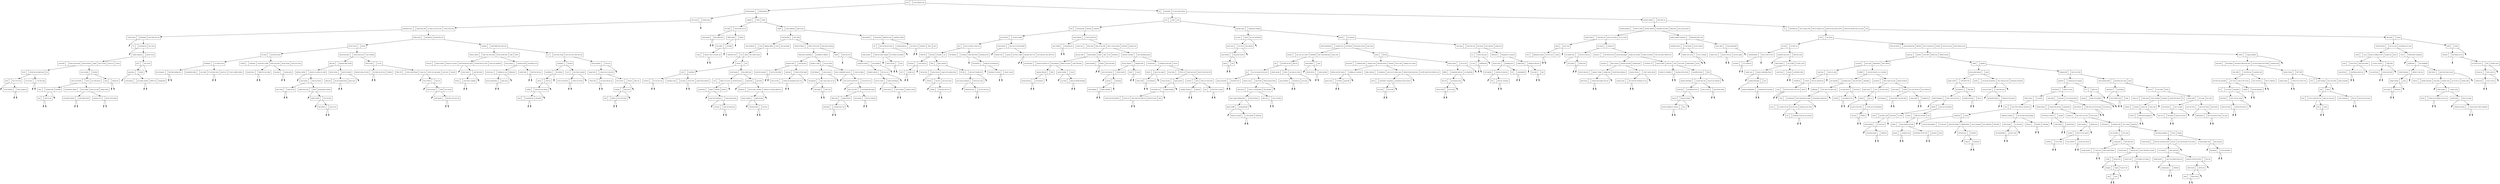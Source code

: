digraph{
graph [ordering="out"];
node [fontsize = "10"shape = "record"];
"enya" [label ="enya | | a day without rain"];
"chumbawumba" [label ="chumbawumba | |  tubthumping"];
"chris isaak" [label ="chris isaak | |  wicked game"];
"backstreet boys" [label ="backstreet boys | |  larger than life |  as long as you love me |  I want it that way"];
"3 doors down" [label ="3 doors down | |  kryptonite |  away from the sun"];
"311" [label ="311 | |  all mixed up |  love song"];
"ashlee simpson" [label ="ashlee simpson | |  pieces of me"];
"aerosmith" [label ="aerosmith | |  living on the edge |  sweet emotion |  angel |  what it takes |  dream on  |  crying"];
"ac/dc" [label ="ac/dc | |  shook me all night long |  tnt"];
"3oh3" [label ="3oh3 | |  don't trust me"];
"4 non blondes" [label ="4 non blondes | |  what's going on"];
"ace of base" [label ="ace of base | |  i saw the sign"];
"anna malick" [label ="anna malick | |  breathe"];
"alanis morrisette" [label ="alanis morrisette | |  ironic |  you outta know"];
"akon" [label ="akon | |  sweetest girl |  beautiful"];
"aha" [label ="aha | |  take on me"];
"all american rejects" [label ="all american rejects | |  move along |  gives you hell |  swing swing"];
"all ameican rejects" [label ="all ameican rejects | |  dirty little secret"];
"american hi fi" [label ="american hi fi | |  flavor of the week"];
"aqua" [label ="aqua | |  barbie girl"];
"b52's" [label ="b52's | |  love shack"];
"augustana" [label ="augustana | |  boston"];
"avril lavigne" [label ="avril lavigne | |  my happy ending |  sk8ter boi |  complicated"];
"bobby darin" [label ="bobby darin | |  dreamlover |  beyond the sea"];
"bel biv devoe" [label ="bel biv devoe | |  poison"];
"bb mack" [label ="bb mack | |  back here baby"];
"badfinger" [label ="badfinger | |  no matter what"];
"bad company" [label ="bad company | |  feel like making love"];
"barenaked ladies" [label ="barenaked ladies | |  one week |  it's all been done |  pinch me |  if i had a million dollars"];
"beatles" [label ="beatles | |  yesterday |  a hard day's night |  hold your hand |  all my loving |  twist and shout"];
"beastie boys" [label ="beastie boys | |  fight for your right"];
"bee gees" [label ="bee gees | |  staying alive"];
"black eyed peas" [label ="black eyed peas | |  boom boom pow |  i got a feeling"];
"billy idol" [label ="billy idol | |  dancing with myself"];
"belinda carlisle" [label ="belinda carlisle | |  heaven is a place on earth"];
"ben harper" [label ="ben harper | |  steal my kisses"];
"ben e king" [label ="ben e king | |  stand by me"];
"better than ezra" [label ="better than ezra | |  good |  desperately wanting"];
"betty everett" [label ="betty everett | |  its in his kiss"];
"bill winters" [label ="bill winters | |  lean on me"];
"black crowes" [label ="black crowes | |  hard to handle"];
"billy joel" [label ="billy joel | |  for the longest time |  piano man"];
"blind melon" [label ="blind melon | |  no rain"];
"blessed union of souls" [label ="blessed union of souls | |  she likes me for me |  i believe"];
"blink 182" [label ="blink 182 | |  all the small things |  i miss you |  what's my age again |  rock show |  dammit"];
"blue october" [label ="blue october | |  hate me"];
"blues traveler" [label ="blues traveler | |  hook |  run around"];
"bob seager" [label ="bob seager | |  old time rock and roll"];
"buggles" [label ="buggles | |  video killed the radio star"];
"britney spears" [label ="britney spears | |  baby one more time |  til the world ends |  lucky |  circus"];
"bon jovi" [label ="bon jovi | |  blaze of glory |  living on a prayer |  shot through the heart |  wanted dead or alive |  never say goodbye"];
"brian setzer" [label ="brian setzer | |  rock this town"];
"boston" [label ="boston | |  more than a feeling"];
"bryan adams" [label ="bryan adams | |  summer of 69 |  everything i do"];
"bruno mars" [label ="bruno mars | |  nothing on you |  billionaire"];
"bruce springsteen" [label ="bruce springsteen | |  glory days"];
"buddy holly" [label ="buddy holly | |  that'll be the day"];
"ccr" [label ="ccr | |  bad moon rising |  have you ever seen the rain"];
"cardigans" [label ="cardigans | |  lovefool"];
"candlebox" [label ="candlebox | |  far behind"];
"cameo" [label ="cameo | |  word up"];
"calling" [label ="calling | |  wherever you will go"];
"bush" [label ="bush | |  machinehead |  glycerine"];
"cars" [label ="cars | |  just what i needed"];
"carrie underwood" [label ="carrie underwood | |  before he cheats"];
"chris daughtry" [label ="chris daughtry | |  over you"];
"cheap trick" [label ="cheap trick | |  i want you to want me"];
"celine dion" [label ="celine dion | |  my heart will go on"];
"chris brown" [label ="chris brown | |  forever |  with you"];
"chicago" [label ="chicago | |  look away"];
"cher" [label ="cher | |  believe |  turn back time"];
"coldplay" [label ="coldplay | |  clocks |  yellow"];
"city high" [label ="city high | |  what would you do"];
"cindy lauper" [label ="cindy lauper | |  time after time"];
"colbie caillat" [label ="colbie caillat | |  bubbly"];
"clay aiken" [label ="clay aiken | |  invisible"];
"clash" [label ="clash | |  should i stay or should i go"];
"eagles" [label ="eagles | |  hotel california |  take it easy"];
"david guetta" [label ="david guetta | |  sexy chick"];
"dave matthews" [label ="dave matthews | |  crash |  tripping billies |  crush |  ants marching"];
"collective soul" [label ="collective soul | |  run |  shine |  the world i know"];
"cracker" [label ="cracker | |  low"];
"corrs" [label ="corrs | |  breathless"];
"contours" [label ="contours | |  do you love me"];
"counting crows" [label ="counting crows | |  mr jones |  round here |  angel of the silences"];
"cyndi lauper" [label ="cyndi lauper | |  time after time"];
"cure" [label ="cure | |  friday i'm in love |  just like heaven"];
"cranberries" [label ="cranberries | |  linger |  zombie |  dreams"];
"crash test dummies" [label ="crash test dummies | |  mmm mmm mmm"];
"crystals" [label ="crystals | |  then he kissed me"];
"daft punk" [label ="daft punk | |  get lucky"];
"darkness" [label ="darkness | |  love is only a feeling |  i believe in a thing called love"];
"damn yankees" [label ="damn yankees | |  high enough"];
"daniel powter" [label ="daniel powter | |  bad day"];
"doobie brothers" [label ="doobie brothers | |  listen to the music |  long train running"];
"deep blue something" [label ="deep blue something | |  breakfast at tiffany's"];
"deadeye dick" [label ="deadeye dick | |  new age girl"];
"david lee murphy" [label ="david lee murphy | |  dust on the bottle"];
"debarge" [label ="debarge | |  rythym of the night"];
"dean martin" [label ="dean martin | |  nobody til somebody loves you"];
"destiny's child" [label ="destiny's child | |  say my name"];
"dell vikings" [label ="dell vikings | |  come and go"];
"def leppard" [label ="def leppard | |  pour some sugar on me"];
"del amitri" [label ="del amitri | |  roll to me"];
"dexy's midnight runners" [label ="dexy's midnight runners | |  come on eileen"];
"dion and the belmonts" [label ="dion and the belmonts | |  runaround sue"];
"dog's eye view" [label ="dog's eye view | |  everything falls apart"];
"dixie cups" [label ="dixie cups | |  chapel of love"];
"dishwalla" [label ="dishwalla | |  counting blue cars"];
"don henley" [label ="don henley | |  boys of summer"];
"drake" [label ="drake | |  find your love"];
"eagle eye cherry" [label ="eagle eye cherry | |  save tonight"];
"dwight yoakum" [label ="dwight yoakum | |  fast as you"];
"duncan sheik" [label ="duncan sheik | |  barely breathing"];
"duran duran" [label ="duran duran | |  come undone |  ordinary world"];
"elvis presley" [label ="elvis presley | |  hound dog |  jailhouse rock |  suspicious minds"];
"elo" [label ="elo | |  don't bring me down"];
"eddie money" [label ="eddie money | |  take me home tonight |  two tickets to paradise"];
"edwin mccain" [label ="edwin mccain | |  i'll be"];
"enrique iglesias" [label ="enrique iglesias | |  be with you |  bailamos |  i like it |  hero"];
"lit" [label ="lit | |  miserable |  my own worst enemy"];
"iyaz" [label ="iyaz | |  reply |  solo"];
"fuel" [label ="fuel | |  hemorrhage |  innocent |  shimmer"];
"four seasons" [label ="four seasons | |  oh what a night"];
"flys" [label ="flys | |  got you where i want you"];
"faith hill" [label ="faith hill | |  this kiss |  breathe |  cry"];
"everclear" [label ="everclear | |  santa monica"];
"eve 6" [label ="eve 6 | |  inside out"];
"filter" [label ="filter | |  take a picture"];
"fall out boy" [label ="fall out boy | |  dance dance |  sugar we're going down"];
"fastball" [label ="fastball | |  the way |  out of my head"];
"fergie" [label ="fergie | |  big girls don't cry"];
"flo rida" [label ="flo rida | |  club can't handle me"];
"fine young cannibals" [label ="fine young cannibals | |  drives me crazy"];
"fleetwood mac" [label ="fleetwood mac | |  go your own way"];
"foo fighters" [label ="foo fighters | |  everlong |  times like these |  learning to fly"];
"foundations" [label ="foundations | |  build me up buttercup"];
"fountains of wayne" [label ="fountains of wayne | |  stacey's mom"];
"frank sinatra" [label ="frank sinatra | |  the way you look tonight"];
"frankie valli" [label ="frankie valli | |  grease  |  oh what a night |  big girls don't cry |  can't take my eyes off of you"];
"gavin degraw" [label ="gavin degraw | |  i don't wanna be"];
"gary wright" [label ="gary wright | |  dreamweaver"];
"green day" [label ="green day | |  brain stew |  time of your life |  when I come around |  longview |  basket case"];
"goo goo dolls" [label ="goo goo dolls | |  black balloon |  name |  slide |  iris |  broadway"];
"gin blossoms" [label ="gin blossoms | |  found out about you |  hey jealousy |  follow you down |  until i fall away"];
"george michael" [label ="george michael | |  faith"];
"george benson" [label ="george benson | |  on broadway"];
"gnarls barkley" [label ="gnarls barkley | |  crazy"];
"go west" [label ="go west | |  king of wishful thinking"];
"good charlotte" [label ="good charlotte | |  anthem |  boys and girls"];
"herman's hermits" [label ="herman's hermits | |  into something good"];
"harvey danger" [label ="harvey danger | |  flagpole sitta"];
"gym class heroes" [label ="gym class heroes | |  stereo hearts"];
"hanson" [label ="hanson | |  mmmbop"];
"hank williams" [label ="hank williams | |  family tradition"];
"heart" [label ="heart | |  alone"];
"hoobastank" [label ="hoobastank | |  crawling in the dark |  reason"];
"hinder" [label ="hinder | |  lips of an angel"];
"hilary duff" [label ="hilary duff | |  so yesterday"];
"huey lewis" [label ="huey lewis | |  if this is it |  heart and soul |  heart of rock and roll"];
"house of pain" [label ="house of pain | |  jump around"];
"hot chelle rae" [label ="hot chelle rae | |  tonight tonight"];
"hootie and the blowfish" [label ="hootie and the blowfish | |  let her cry |  only wanna be with you |  hold my hand |  time"];
"incubus" [label ="incubus | |  drive |  wish you were here"];
"imagine dragons" [label ="imagine dragons | |  demons"];
"inxs" [label ="inxs | |  never tear us apart"];
"jennifer lopez" [label ="jennifer lopez | |  waiting for tonight"];
"jay sean" [label ="jay sean | |  down |  do you remember"];
"jason mraz" [label ="jason mraz | |  I'm yours |  the remedy"];
"jason aldean" [label ="jason aldean | |  big green tractor"];
"james" [label ="james | |  laid"];
"knack" [label ="knack | |  my sharona"];
"justin timberlake" [label ="justin timberlake | |  summer love |  lovestoned |  what goes around |  sexy back"];
"journey" [label ="journey | |  any way you want it |  faithfully |  don't stop believing |  open arms"];
"jojo" [label ="jojo | |  too little too late |  get out"];
"jet" [label ="jet | |  are you gonna be my girl"];
"jesse mccartney" [label ="jesse mccartney | |  beautiful soul"];
"johnny cash" [label ="johnny cash | |  ring of fire |  folsom prison blues"];
"john mayer" [label ="john mayer | |  body is a wonderland |  why georgia"];
"john cougar mellencamp" [label ="john cougar mellencamp | |  jack and diane"];
"jimmy buffet" [label ="jimmy buffet | |  margaritaville"];
"jimmy eat world" [label ="jimmy eat world | |  in the middle |  sweetness"];
"john parr" [label ="john parr | |  man in motion"];
"jordin sparks" [label ="jordin sparks | |  tattoo |  one step at a time"];
"jonas brothers" [label ="jonas brothers | |  burning up |  love bug"];
"justin bieber" [label ="justin bieber | |  baby"];
"justin biever" [label ="justin biever | |  eenie meenie"];
"kesha" [label ="kesha | |  tik tok"];
"katy perry" [label ="katy perry | |  california girls |  i kissed a girl |  teenage dream |  firework |  hot n cold |  waking up in vegas"];
"katrina and the waves" [label ="katrina and the waves | |  walking on sunshine"];
"kanye west" [label ="kanye west | |  heartless |  good life"];
"kelly clarkson" [label ="kelly clarkson | |  breakaway |  since you've been gone |  behind these hazel eyes |  my life would suck without you"];
"keane" [label ="keane | |  everybody's changing |  somewhere only we know"];
"kc & jojo" [label ="kc & jojo | |  all my life"];
"kings of leon" [label ="kings of leon | |  sex on fire"];
"killers" [label ="killers | |  somebody told me  |  mr brightside"];
"kid rock" [label ="kid rock | |  all summer long"];
"kevin rudolf" [label ="kevin rudolf | |  let it rock"];
"lady gaga" [label ="lady gaga | |  born this way |  just dance |  bad romance |  poker face"];
"la's" [label ="la's | |  there she goes"];
"la roux" [label ="la roux | |  bulletproof"];
"lifehouse" [label ="lifehouse | |  hanging by a moment"];
"leonna lewis" [label ="leonna lewis | |  bleeding love"];
"led zepelin" [label ="led zepelin | |  stairway to heaven"];
"len" [label ="len | |  steal my sunshine"];
"lfo" [label ="lfo | |  summergirls"];
"linkin park" [label ="linkin park | |  shadow of the day"];
"lisa loeb" [label ="lisa loeb | |  stay"];
"modern english" [label ="modern english | |  melt with you"];
"michael jackson" [label ="michael jackson | |  black or white |  smooth criminal |  remember the time |  billie jean |  man in the mirror"];
"lonely island" [label ="lonely island | |  i just had sex |  jizz in my pants |  i'm on a boat"];
"lmfao" [label ="lmfao | |  party rock"];
"live" [label ="live | |  lightning crashes |  all over you |  i alone"];
"lou bega" [label ="lou bega | |  mambo #5"];
"los lonely boys" [label ="los lonely boys | |  how far is heaven"];
"lost trailers" [label ="lost trailers | |  holler back"];
"maroon 5" [label ="maroon 5 | |  she will be loved |  moves like jagger |  makes me wonder |  harder to breathe |  won't go home without you"];
"madonna" [label ="madonna | |  like a prayer |  express yourself |  material girl"];
"lynyrd skynyrd" [label ="lynyrd skynyrd | |  gimme 3 steps |  simple man |  sweet home alabama"];
"luke bryan" [label ="luke bryan | |  country girl shake it for me"];
"marion winans" [label ="marion winans | |  I don't wanna know"];
"mariah carey" [label ="mariah carey | |  all i want for christmas is you"];
"matchbox 20" [label ="matchbox 20 | |  back to good |  long day |  3am |  real world |  bright lights |  push"];
"martha & vandellas" [label ="martha & vandellas | |  dancing in the street"];
"meredith brooks" [label ="meredith brooks | |  bitch"];
"melissa etheridge" [label ="melissa etheridge | |  i'm the only one |  come to my window"];
"meat loaf" [label ="meat loaf | |  anything for love"];
"mccoys" [label ="mccoys | |  hang on sloopy"];
"maurice williams & zodiacs" [label ="maurice williams & zodiacs | |  stay "];
"men at work" [label ="men at work | |  land down under"];
"mighty mighty bosstones" [label ="mighty mighty bosstones | |  impression that i get"];
"michelle branch" [label ="michelle branch | |  everywhere |  all you wanted"];
"mickey and sylvia" [label ="mickey and sylvia | |  love is strange"];
"missy elliot" [label ="missy elliot | |  lady marmalade"];
"miley cyrus" [label ="miley cyrus | |  party in the usa |  see you again"];
"u2" [label ="u2 | |  beautiful day |  who's gonna ride  |  with or without you |  pride (in the name of love) |  where the streets have no name |  one"];
"next" [label ="next | |  too closes"];
"mr big" [label ="mr big | |  be with you"];
"montell jordan" [label ="montell jordan | |  this is how we do it"];
"monkees" [label ="monkees | |  I'm a believer"];
"mumford and sons" [label ="mumford and sons | |  little lion man"];
"nelly furtado" [label ="nelly furtado | |  say it right |  I'm like a bird"];
"naked eyes" [label ="naked eyes | |  always something there"];
"natalie imbruglia" [label ="natalie imbruglia | |  torn"];
"natasha bedingfield" [label ="natasha bedingfield | |  pocket full of sunshine"];
"neon trees" [label ="neon trees | |  animal |  everybody talks"];
"third eye blind" [label ="third eye blind | |  semi charmed life |  blinded |  how's it gonna be |  jumper |  never let you go |  deep inside of you"];
"pearl jam" [label ="pearl jam | |  jeremy |  even flow |  better man |  elderly woman "];
"no doubt" [label ="no doubt | |  just a girl |  spiderwebs |  don't speak"];
"nine days" [label ="nine days | |  story of a girl"];
"nickelback" [label ="nickelback | |  rockstar |  how you remind me"];
"neyo" [label ="neyo | |  hate how much i love you |  closer"];
"outfield" [label ="outfield | |  your love (josie's on a vacation)"];
"one republic" [label ="one republic | |  counting stars |  stop and stare |  apologize"];
"offspring" [label ="offspring | |  why don't you get a job"];
"oasis" [label ="oasis | |  wonderwall |  don't look back in anger |  champagne supernova"];
"nsync" [label ="nsync | |  it's gonna be me |  bye bye bye |  tearing up my heart"];
"oar" [label ="oar | |  shattered (turn the car around)"];
"our lady peace" [label ="our lady peace | |  innocent"];
"orianthi" [label ="orianthi | |  according to you"];
"paramore" [label ="paramore | |  that's what you get |  misery business"];
"papa roach" [label ="papa roach | |  scars |  my last resort"];
"outkast" [label ="outkast | |  hey ya"];
"panic at the disco" [label ="panic at the disco | |  I write sins not tragedies"];
"owl city" [label ="owl city | |  fireflies"];
"paul simon" [label ="paul simon | |  cecilia |  you can call me al |  mrs robinson"];
"pat benatar" [label ="pat benatar | |  hit me with your best shot"];
"paula abdul" [label ="paula abdul | |  straight up"];
"r kelly" [label ="r kelly | |  ignition"];
"pure prairie league" [label ="pure prairie league | |  amie"];
"peggy march" [label ="peggy march | |  i will follow him"];
"proclaimers" [label ="proclaimers | |  500 miles"];
"peter frampton" [label ="peter frampton | |  baby i love your way"];
"pitbull" [label ="pitbull | |  give me everything"];
"pink" [label ="pink | |  just like a pill |  who knew  |  so what"];
"peter gabriel" [label ="peter gabriel | |  in your eyes"];
"phantom planet" [label ="phantom planet | |  california"];
"prince" [label ="prince | |  little red corvette |  kiss"];
"police" [label ="police | |  every breath you take"];
"poison" [label ="poison | |  unskinny bop"];
"presidents of the USA" [label ="presidents of the USA | |  peaches |  lump"];
"puddle of mudd" [label ="puddle of mudd | |  blurry"];
"queen" [label ="queen | |  we are the champions |  don't stop me now |  bohemian rhapsody"];
"pussycat dolls" [label ="pussycat dolls | |  i hate this part"];
"quagarth brooks" [label ="quagarth brooks | |  friends in low places"];
"steppenwolf" [label ="steppenwolf | |  born to be wild"];
"splendor" [label ="splendor | |  I think god can explain"];
"rob thomas" [label ="rob thomas | |  lonely no more"];
"ritchie valens" [label ="ritchie valens | |  la bamba"];
"rem" [label ="rem | |  end of the world as we know it"];
"radiohead" [label ="radiohead | |  creep"];
"red hot chili peppers" [label ="red hot chili peppers | |  by the way |  under the bridge |  californication |  soul to squeeze |  dani california |  otherside"];
"refreshments" [label ="refreshments | |  banditos"];
"rehab" [label ="rehab | |  bartender"];
"righteous brothers" [label ="righteous brothers | |  you lost that loving feeling"];
"ricky martin" [label ="ricky martin | |  la vida loca"];
"rick springfield" [label ="rick springfield | |  jessie's girl"];
"rihanna" [label ="rihanna | |  disturbia |  umbrella"];
"spice girls" [label ="spice girls | |  wannabe |  say you'll be there"];
"rolling stones" [label ="rolling stones | |  honky tonk woman |  satisfaction"];
"rob thomas santana" [label ="rob thomas santana | |  smooth"];
"robin thicke" [label ="robin thicke | |  blurred lines"];
"santana" [label ="santana | |  why don't you and i |  maria maria"];
"salt n peppa" [label ="salt n peppa | |  whatta man"];
"roxette" [label ="roxette | |  listen to your heart"];
"ronettes" [label ="ronettes | |  be my baby"];
"ryan cabrera" [label ="ryan cabrera | |  on the way down"];
"silverchair" [label ="silverchair | |  greatest view |  ana's song |  tomorrow"];
"sara barailles" [label ="sara barailles | |  love song"];
"saving jane" [label ="saving jane | |  girl next door"];
"savage garden" [label ="savage garden | |  I want you |  truly madly deeply"];
"shania twain" [label ="shania twain | |  still the one |  man i feel like a woman"];
"script" [label ="script | |  break even"];
"shaggy" [label ="shaggy | |  angel |  it wasn't me"];
"seal" [label ="seal | |  crazy"];
"sheryl crow" [label ="sheryl crow | |  if it makes you happy"];
"smashing pumpkins" [label ="smashing pumpkins | |  today |  tonight"];
"smash mouth" [label ="smash mouth | |  then the morning comes |  all star |  can't get enough of you baby"];
"sir mixalot" [label ="sir mixalot | |  baby got back"];
"simple minds" [label ="simple minds | |  don't you forget about me"];
"simple plan" [label ="simple plan | |  addicted"];
"sixpence none the richer" [label ="sixpence none the richer | |  kiss me"];
"sister hazel" [label ="sister hazel | |  all for you"];
"sisqo" [label ="sisqo | |  thong song"];
"snoop doggy dog" [label ="snoop doggy dog | |  gin and juice"];
"spacehog" [label ="spacehog | |  in the meantime"];
"spin doctors" [label ="spin doctors | |  little miss can't be wrong |  two princes"];
"sr71" [label ="sr71 | |  right now"];
"sponge" [label ="sponge | |  molly (16 candles)"];
"stone temple pilots" [label ="stone temple pilots | |  interstate love song |  plush"];
"stereofuse" [label ="stereofuse | |  everything"];
"steve miller band" [label ="steve miller band | |  joker"];
"sum 41" [label ="sum 41 | |  in too deep |  fat lip"];
"sugar ray" [label ="sugar ray | |  falls apart |  every morning |  someday |  answer the phone |  fly"];
"sublime" [label ="sublime | |  santeria |  wrong way |  what I got"];
"stroke 9" [label ="stroke 9 | |  little black backpack"];
"taylor swift" [label ="taylor swift | |  our song |  love story"];
"tal bachman" [label ="tal bachman | |  she's so high"];
"taio cruz" [label ="taio cruz | |  dynamite |  break your heart"];
"tears for fears" [label ="tears for fears | |  head over heals |  mad world"];
"temptations" [label ="temptations | |  ain't too proud to beg |  my girl"];
"turtles" [label ="turtles | |  happy together"];
"tom petty" [label ="tom petty | |  free falling |  last dance with mary jane |  you don't know how it feels |  american girl"];
"toby keith" [label ="toby keith | |  i love this bar |  american ride"];
"toad the wet sprocket" [label ="toad the wet sprocket | |  all i want |  walk on the ocean"];
"tlc" [label ="tlc | |  no scrubs |  waterfalls"];
"ting tings" [label ="ting tings | |  that's not my name"];
"thrid eye blind" [label ="thrid eye blind | |  motorcycle drive by"];
"toadies" [label ="toadies | |  possum kingdom"];
"tom cochrane" [label ="tom cochrane | |  life is a highway"];
"tommy tutone" [label ="tommy tutone | |  867 5309"];
"tommy james" [label ="tommy james | |  i think we're alone now"];
"train" [label ="train | |  meet virginia |  hey soul sister |  drops of jupiter"];
"toto" [label ="toto | |  africa"];
"tonic" [label ="tonic | |  if you could only see |  open up your eyes"];
"tool" [label ="tool | |  sober"];
"tracy chapman" [label ="tracy chapman | |  fast car |  give me one reason"];
"will smith" [label ="will smith | |  miami"];
"vertical horizon" [label ="vertical horizon | |  you're a god |  everything you want"];
"usher" [label ="usher | |  o.m.g. |  dj got us falling in love |  caught up |  more"];
"used" [label ="used | |  taste of ink |  blue and yellow"];
"ugly kid joe" [label ="ugly kid joe | |  everything about you"];
"vanessa carlton" [label ="vanessa carlton | |  1000 miles"];
"van morrison" [label ="van morrison | |  brown eyed girl"];
"verve" [label ="verve | |  bittersweet symphony"];
"wallflowers" [label ="wallflowers | |  one headlight"];
"violent femmes" [label ="violent femmes | |  blister in the sun"];
"village people" [label ="village people | |  ymca"];
"verve pipe" [label ="verve pipe | |  freshman"];
"wild cherry" [label ="wild cherry | |  play that funky music"];
"weezer" [label ="weezer | |  perfect situation |  hash pipe |  sweater song |  say it ain't so |  buddy holly"];
"white stripes" [label ="white stripes | |  7 nation army"];
"wham" [label ="wham | |  wake me up before you go go"];
"whitesnake" [label ="whitesnake | |  here I go again"];
"whitney houston" [label ="whitney houston | |  i wanna dance with somebody"];
"zedd" [label ="zedd | |  clarity"];
"wonders" [label ="wonders | |  that thing you do"];
"zac brown band" [label ="zac brown band | |  toes |  chicken fried"];
"young mc" [label ="young mc | |  bust a move"];
"yellowcard" [label ="yellowcard | |  ocean avenue"];
"enya"  -> "chumbawumba" 
"chumbawumba"  -> "chris isaak" 
"chris isaak"  -> "backstreet boys" 
"backstreet boys"  -> "3 doors down" 
nullptr1522[shape=point]
"3 doors down"  -> nullptr1522
"3 doors down"  -> "311" 
nullptr1523[shape=point]
"311"  -> nullptr1523
"311"  -> "ashlee simpson" 
"ashlee simpson"  -> "aerosmith" 
"aerosmith"  -> "ac/dc" 
"ac/dc"  -> "3oh3" 
nullptr1524[shape=point]
"3oh3"  -> nullptr1524
"3oh3"  -> "4 non blondes" 
nullptr1525[shape=point]
"4 non blondes"  -> nullptr1525
nullptr1526[shape=point]
"4 non blondes"  -> nullptr1526
"ac/dc"  -> "ace of base" 
nullptr1527[shape=point]
"ace of base"  -> nullptr1527
nullptr1528[shape=point]
"ace of base"  -> nullptr1528
"aerosmith"  -> "anna malick" 
"anna malick"  -> "alanis morrisette" 
"alanis morrisette"  -> "akon" 
"akon"  -> "aha" 
nullptr1529[shape=point]
"aha"  -> nullptr1529
nullptr1530[shape=point]
"aha"  -> nullptr1530
nullptr1531[shape=point]
"akon"  -> nullptr1531
"alanis morrisette"  -> "all american rejects" 
"all american rejects"  -> "all ameican rejects" 
nullptr1532[shape=point]
"all ameican rejects"  -> nullptr1532
nullptr1533[shape=point]
"all ameican rejects"  -> nullptr1533
"all american rejects"  -> "american hi fi" 
nullptr1534[shape=point]
"american hi fi"  -> nullptr1534
nullptr1535[shape=point]
"american hi fi"  -> nullptr1535
"anna malick"  -> "aqua" 
nullptr1536[shape=point]
"aqua"  -> nullptr1536
nullptr1537[shape=point]
"aqua"  -> nullptr1537
"ashlee simpson"  -> "b52's" 
"b52's"  -> "augustana" 
nullptr1538[shape=point]
"augustana"  -> nullptr1538
"augustana"  -> "avril lavigne" 
nullptr1539[shape=point]
"avril lavigne"  -> nullptr1539
nullptr1540[shape=point]
"avril lavigne"  -> nullptr1540
nullptr1541[shape=point]
"b52's"  -> nullptr1541
"backstreet boys"  -> "bobby darin" 
"bobby darin"  -> "bel biv devoe" 
"bel biv devoe"  -> "bb mack" 
"bb mack"  -> "badfinger" 
"badfinger"  -> "bad company" 
nullptr1542[shape=point]
"bad company"  -> nullptr1542
nullptr1543[shape=point]
"bad company"  -> nullptr1543
"badfinger"  -> "barenaked ladies" 
nullptr1544[shape=point]
"barenaked ladies"  -> nullptr1544
nullptr1545[shape=point]
"barenaked ladies"  -> nullptr1545
"bb mack"  -> "beatles" 
"beatles"  -> "beastie boys" 
nullptr1546[shape=point]
"beastie boys"  -> nullptr1546
nullptr1547[shape=point]
"beastie boys"  -> nullptr1547
"beatles"  -> "bee gees" 
nullptr1548[shape=point]
"bee gees"  -> nullptr1548
nullptr1549[shape=point]
"bee gees"  -> nullptr1549
"bel biv devoe"  -> "black eyed peas" 
"black eyed peas"  -> "billy idol" 
"billy idol"  -> "belinda carlisle" 
nullptr1550[shape=point]
"belinda carlisle"  -> nullptr1550
"belinda carlisle"  -> "ben harper" 
"ben harper"  -> "ben e king" 
nullptr1551[shape=point]
"ben e king"  -> nullptr1551
nullptr1552[shape=point]
"ben e king"  -> nullptr1552
"ben harper"  -> "better than ezra" 
nullptr1553[shape=point]
"better than ezra"  -> nullptr1553
"better than ezra"  -> "betty everett" 
nullptr1554[shape=point]
"betty everett"  -> nullptr1554
"betty everett"  -> "bill winters" 
nullptr1555[shape=point]
"bill winters"  -> nullptr1555
nullptr1556[shape=point]
"bill winters"  -> nullptr1556
"billy idol"  -> "black crowes" 
"black crowes"  -> "billy joel" 
nullptr1557[shape=point]
"billy joel"  -> nullptr1557
nullptr1558[shape=point]
"billy joel"  -> nullptr1558
nullptr1559[shape=point]
"black crowes"  -> nullptr1559
"black eyed peas"  -> "blind melon" 
"blind melon"  -> "blessed union of souls" 
nullptr1560[shape=point]
"blessed union of souls"  -> nullptr1560
nullptr1561[shape=point]
"blessed union of souls"  -> nullptr1561
"blind melon"  -> "blink 182" 
nullptr1562[shape=point]
"blink 182"  -> nullptr1562
"blink 182"  -> "blue october" 
nullptr1563[shape=point]
"blue october"  -> nullptr1563
"blue october"  -> "blues traveler" 
nullptr1564[shape=point]
"blues traveler"  -> nullptr1564
"blues traveler"  -> "bob seager" 
nullptr1565[shape=point]
"bob seager"  -> nullptr1565
nullptr1566[shape=point]
"bob seager"  -> nullptr1566
"bobby darin"  -> "buggles" 
"buggles"  -> "britney spears" 
"britney spears"  -> "bon jovi" 
nullptr1567[shape=point]
"bon jovi"  -> nullptr1567
"bon jovi"  -> "brian setzer" 
"brian setzer"  -> "boston" 
nullptr1568[shape=point]
"boston"  -> nullptr1568
nullptr1569[shape=point]
"boston"  -> nullptr1569
nullptr1570[shape=point]
"brian setzer"  -> nullptr1570
"britney spears"  -> "bryan adams" 
"bryan adams"  -> "bruno mars" 
"bruno mars"  -> "bruce springsteen" 
nullptr1571[shape=point]
"bruce springsteen"  -> nullptr1571
nullptr1572[shape=point]
"bruce springsteen"  -> nullptr1572
nullptr1573[shape=point]
"bruno mars"  -> nullptr1573
"bryan adams"  -> "buddy holly" 
nullptr1574[shape=point]
"buddy holly"  -> nullptr1574
nullptr1575[shape=point]
"buddy holly"  -> nullptr1575
"buggles"  -> "ccr" 
"ccr"  -> "cardigans" 
"cardigans"  -> "candlebox" 
"candlebox"  -> "cameo" 
"cameo"  -> "calling" 
"calling"  -> "bush" 
nullptr1576[shape=point]
"bush"  -> nullptr1576
nullptr1577[shape=point]
"bush"  -> nullptr1577
nullptr1578[shape=point]
"calling"  -> nullptr1578
nullptr1579[shape=point]
"cameo"  -> nullptr1579
nullptr1580[shape=point]
"candlebox"  -> nullptr1580
"cardigans"  -> "cars" 
"cars"  -> "carrie underwood" 
nullptr1581[shape=point]
"carrie underwood"  -> nullptr1581
nullptr1582[shape=point]
"carrie underwood"  -> nullptr1582
nullptr1583[shape=point]
"cars"  -> nullptr1583
"ccr"  -> "chris daughtry" 
"chris daughtry"  -> "cheap trick" 
"cheap trick"  -> "celine dion" 
nullptr1584[shape=point]
"celine dion"  -> nullptr1584
nullptr1585[shape=point]
"celine dion"  -> nullptr1585
"cheap trick"  -> "chris brown" 
"chris brown"  -> "chicago" 
"chicago"  -> "cher" 
nullptr1586[shape=point]
"cher"  -> nullptr1586
nullptr1587[shape=point]
"cher"  -> nullptr1587
nullptr1588[shape=point]
"chicago"  -> nullptr1588
nullptr1589[shape=point]
"chris brown"  -> nullptr1589
nullptr1590[shape=point]
"chris daughtry"  -> nullptr1590
nullptr1591[shape=point]
"chris isaak"  -> nullptr1591
"chumbawumba"  -> "coldplay" 
"coldplay"  -> "city high" 
"city high"  -> "cindy lauper" 
nullptr1592[shape=point]
"cindy lauper"  -> nullptr1592
nullptr1593[shape=point]
"cindy lauper"  -> nullptr1593
"city high"  -> "colbie caillat" 
"colbie caillat"  -> "clay aiken" 
"clay aiken"  -> "clash" 
nullptr1594[shape=point]
"clash"  -> nullptr1594
nullptr1595[shape=point]
"clash"  -> nullptr1595
nullptr1596[shape=point]
"clay aiken"  -> nullptr1596
nullptr1597[shape=point]
"colbie caillat"  -> nullptr1597
"coldplay"  -> "eagles" 
"eagles"  -> "david guetta" 
"david guetta"  -> "dave matthews" 
"dave matthews"  -> "collective soul" 
nullptr1598[shape=point]
"collective soul"  -> nullptr1598
"collective soul"  -> "cracker" 
"cracker"  -> "corrs" 
"corrs"  -> "contours" 
nullptr1599[shape=point]
"contours"  -> nullptr1599
nullptr1600[shape=point]
"contours"  -> nullptr1600
"corrs"  -> "counting crows" 
nullptr1601[shape=point]
"counting crows"  -> nullptr1601
nullptr1602[shape=point]
"counting crows"  -> nullptr1602
"cracker"  -> "cyndi lauper" 
"cyndi lauper"  -> "cure" 
"cure"  -> "cranberries" 
nullptr1603[shape=point]
"cranberries"  -> nullptr1603
"cranberries"  -> "crash test dummies" 
nullptr1604[shape=point]
"crash test dummies"  -> nullptr1604
"crash test dummies"  -> "crystals" 
nullptr1605[shape=point]
"crystals"  -> nullptr1605
nullptr1606[shape=point]
"crystals"  -> nullptr1606
nullptr1607[shape=point]
"cure"  -> nullptr1607
"cyndi lauper"  -> "daft punk" 
nullptr1608[shape=point]
"daft punk"  -> nullptr1608
"daft punk"  -> "darkness" 
"darkness"  -> "damn yankees" 
nullptr1609[shape=point]
"damn yankees"  -> nullptr1609
"damn yankees"  -> "daniel powter" 
nullptr1610[shape=point]
"daniel powter"  -> nullptr1610
nullptr1611[shape=point]
"daniel powter"  -> nullptr1611
nullptr1612[shape=point]
"darkness"  -> nullptr1612
nullptr1613[shape=point]
"dave matthews"  -> nullptr1613
"david guetta"  -> "doobie brothers" 
"doobie brothers"  -> "deep blue something" 
"deep blue something"  -> "deadeye dick" 
"deadeye dick"  -> "david lee murphy" 
nullptr1614[shape=point]
"david lee murphy"  -> nullptr1614
nullptr1615[shape=point]
"david lee murphy"  -> nullptr1615
"deadeye dick"  -> "debarge" 
"debarge"  -> "dean martin" 
nullptr1616[shape=point]
"dean martin"  -> nullptr1616
nullptr1617[shape=point]
"dean martin"  -> nullptr1617
nullptr1618[shape=point]
"debarge"  -> nullptr1618
"deep blue something"  -> "destiny's child" 
"destiny's child"  -> "dell vikings" 
"dell vikings"  -> "def leppard" 
nullptr1619[shape=point]
"def leppard"  -> nullptr1619
"def leppard"  -> "del amitri" 
nullptr1620[shape=point]
"del amitri"  -> nullptr1620
nullptr1621[shape=point]
"del amitri"  -> nullptr1621
nullptr1622[shape=point]
"dell vikings"  -> nullptr1622
"destiny's child"  -> "dexy's midnight runners" 
nullptr1623[shape=point]
"dexy's midnight runners"  -> nullptr1623
"dexy's midnight runners"  -> "dion and the belmonts" 
nullptr1624[shape=point]
"dion and the belmonts"  -> nullptr1624
"dion and the belmonts"  -> "dog's eye view" 
"dog's eye view"  -> "dixie cups" 
"dixie cups"  -> "dishwalla" 
nullptr1625[shape=point]
"dishwalla"  -> nullptr1625
nullptr1626[shape=point]
"dishwalla"  -> nullptr1626
nullptr1627[shape=point]
"dixie cups"  -> nullptr1627
"dog's eye view"  -> "don henley" 
nullptr1628[shape=point]
"don henley"  -> nullptr1628
nullptr1629[shape=point]
"don henley"  -> nullptr1629
"doobie brothers"  -> "drake" 
nullptr1630[shape=point]
"drake"  -> nullptr1630
"drake"  -> "eagle eye cherry" 
"eagle eye cherry"  -> "dwight yoakum" 
"dwight yoakum"  -> "duncan sheik" 
nullptr1631[shape=point]
"duncan sheik"  -> nullptr1631
"duncan sheik"  -> "duran duran" 
nullptr1632[shape=point]
"duran duran"  -> nullptr1632
nullptr1633[shape=point]
"duran duran"  -> nullptr1633
nullptr1634[shape=point]
"dwight yoakum"  -> nullptr1634
nullptr1635[shape=point]
"eagle eye cherry"  -> nullptr1635
"eagles"  -> "elvis presley" 
"elvis presley"  -> "elo" 
"elo"  -> "eddie money" 
nullptr1636[shape=point]
"eddie money"  -> nullptr1636
"eddie money"  -> "edwin mccain" 
nullptr1637[shape=point]
"edwin mccain"  -> nullptr1637
nullptr1638[shape=point]
"edwin mccain"  -> nullptr1638
nullptr1639[shape=point]
"elo"  -> nullptr1639
"elvis presley"  -> "enrique iglesias" 
nullptr1640[shape=point]
"enrique iglesias"  -> nullptr1640
nullptr1641[shape=point]
"enrique iglesias"  -> nullptr1641
"enya"  -> "lit" 
"lit"  -> "iyaz" 
"iyaz"  -> "fuel" 
"fuel"  -> "four seasons" 
"four seasons"  -> "flys" 
"flys"  -> "faith hill" 
"faith hill"  -> "everclear" 
"everclear"  -> "eve 6" 
nullptr1642[shape=point]
"eve 6"  -> nullptr1642
nullptr1643[shape=point]
"eve 6"  -> nullptr1643
nullptr1644[shape=point]
"everclear"  -> nullptr1644
"faith hill"  -> "filter" 
"filter"  -> "fall out boy" 
nullptr1645[shape=point]
"fall out boy"  -> nullptr1645
"fall out boy"  -> "fastball" 
nullptr1646[shape=point]
"fastball"  -> nullptr1646
"fastball"  -> "fergie" 
nullptr1647[shape=point]
"fergie"  -> nullptr1647
nullptr1648[shape=point]
"fergie"  -> nullptr1648
"filter"  -> "flo rida" 
"flo rida"  -> "fine young cannibals" 
nullptr1649[shape=point]
"fine young cannibals"  -> nullptr1649
"fine young cannibals"  -> "fleetwood mac" 
nullptr1650[shape=point]
"fleetwood mac"  -> nullptr1650
nullptr1651[shape=point]
"fleetwood mac"  -> nullptr1651
nullptr1652[shape=point]
"flo rida"  -> nullptr1652
"flys"  -> "foo fighters" 
nullptr1653[shape=point]
"foo fighters"  -> nullptr1653
"foo fighters"  -> "foundations" 
nullptr1654[shape=point]
"foundations"  -> nullptr1654
"foundations"  -> "fountains of wayne" 
nullptr1655[shape=point]
"fountains of wayne"  -> nullptr1655
nullptr1656[shape=point]
"fountains of wayne"  -> nullptr1656
"four seasons"  -> "frank sinatra" 
nullptr1657[shape=point]
"frank sinatra"  -> nullptr1657
"frank sinatra"  -> "frankie valli" 
nullptr1658[shape=point]
"frankie valli"  -> nullptr1658
nullptr1659[shape=point]
"frankie valli"  -> nullptr1659
"fuel"  -> "gavin degraw" 
"gavin degraw"  -> "gary wright" 
nullptr1660[shape=point]
"gary wright"  -> nullptr1660
nullptr1661[shape=point]
"gary wright"  -> nullptr1661
"gavin degraw"  -> "green day" 
"green day"  -> "goo goo dolls" 
"goo goo dolls"  -> "gin blossoms" 
"gin blossoms"  -> "george michael" 
"george michael"  -> "george benson" 
nullptr1662[shape=point]
"george benson"  -> nullptr1662
nullptr1663[shape=point]
"george benson"  -> nullptr1663
nullptr1664[shape=point]
"george michael"  -> nullptr1664
"gin blossoms"  -> "gnarls barkley" 
nullptr1665[shape=point]
"gnarls barkley"  -> nullptr1665
"gnarls barkley"  -> "go west" 
nullptr1666[shape=point]
"go west"  -> nullptr1666
nullptr1667[shape=point]
"go west"  -> nullptr1667
"goo goo dolls"  -> "good charlotte" 
nullptr1668[shape=point]
"good charlotte"  -> nullptr1668
nullptr1669[shape=point]
"good charlotte"  -> nullptr1669
"green day"  -> "herman's hermits" 
"herman's hermits"  -> "harvey danger" 
"harvey danger"  -> "gym class heroes" 
nullptr1670[shape=point]
"gym class heroes"  -> nullptr1670
"gym class heroes"  -> "hanson" 
"hanson"  -> "hank williams" 
nullptr1671[shape=point]
"hank williams"  -> nullptr1671
nullptr1672[shape=point]
"hank williams"  -> nullptr1672
nullptr1673[shape=point]
"hanson"  -> nullptr1673
"harvey danger"  -> "heart" 
nullptr1674[shape=point]
"heart"  -> nullptr1674
nullptr1675[shape=point]
"heart"  -> nullptr1675
"herman's hermits"  -> "hoobastank" 
"hoobastank"  -> "hinder" 
"hinder"  -> "hilary duff" 
nullptr1676[shape=point]
"hilary duff"  -> nullptr1676
nullptr1677[shape=point]
"hilary duff"  -> nullptr1677
nullptr1678[shape=point]
"hinder"  -> nullptr1678
"hoobastank"  -> "huey lewis" 
"huey lewis"  -> "house of pain" 
"house of pain"  -> "hot chelle rae" 
"hot chelle rae"  -> "hootie and the blowfish" 
nullptr1679[shape=point]
"hootie and the blowfish"  -> nullptr1679
nullptr1680[shape=point]
"hootie and the blowfish"  -> nullptr1680
nullptr1681[shape=point]
"hot chelle rae"  -> nullptr1681
nullptr1682[shape=point]
"house of pain"  -> nullptr1682
"huey lewis"  -> "incubus" 
"incubus"  -> "imagine dragons" 
nullptr1683[shape=point]
"imagine dragons"  -> nullptr1683
nullptr1684[shape=point]
"imagine dragons"  -> nullptr1684
"incubus"  -> "inxs" 
nullptr1685[shape=point]
"inxs"  -> nullptr1685
nullptr1686[shape=point]
"inxs"  -> nullptr1686
"iyaz"  -> "jennifer lopez" 
"jennifer lopez"  -> "jay sean" 
"jay sean"  -> "jason mraz" 
"jason mraz"  -> "jason aldean" 
"jason aldean"  -> "james" 
nullptr1687[shape=point]
"james"  -> nullptr1687
nullptr1688[shape=point]
"james"  -> nullptr1688
nullptr1689[shape=point]
"jason aldean"  -> nullptr1689
nullptr1690[shape=point]
"jason mraz"  -> nullptr1690
nullptr1691[shape=point]
"jay sean"  -> nullptr1691
"jennifer lopez"  -> "knack" 
"knack"  -> "justin timberlake" 
"justin timberlake"  -> "journey" 
"journey"  -> "jojo" 
"jojo"  -> "jet" 
"jet"  -> "jesse mccartney" 
nullptr1692[shape=point]
"jesse mccartney"  -> nullptr1692
nullptr1693[shape=point]
"jesse mccartney"  -> nullptr1693
"jet"  -> "johnny cash" 
"johnny cash"  -> "john mayer" 
"john mayer"  -> "john cougar mellencamp" 
"john cougar mellencamp"  -> "jimmy buffet" 
nullptr1694[shape=point]
"jimmy buffet"  -> nullptr1694
"jimmy buffet"  -> "jimmy eat world" 
nullptr1695[shape=point]
"jimmy eat world"  -> nullptr1695
nullptr1696[shape=point]
"jimmy eat world"  -> nullptr1696
nullptr1697[shape=point]
"john cougar mellencamp"  -> nullptr1697
"john mayer"  -> "john parr" 
nullptr1698[shape=point]
"john parr"  -> nullptr1698
nullptr1699[shape=point]
"john parr"  -> nullptr1699
nullptr1700[shape=point]
"johnny cash"  -> nullptr1700
"jojo"  -> "jordin sparks" 
"jordin sparks"  -> "jonas brothers" 
nullptr1701[shape=point]
"jonas brothers"  -> nullptr1701
nullptr1702[shape=point]
"jonas brothers"  -> nullptr1702
nullptr1703[shape=point]
"jordin sparks"  -> nullptr1703
"journey"  -> "justin bieber" 
nullptr1704[shape=point]
"justin bieber"  -> nullptr1704
"justin bieber"  -> "justin biever" 
nullptr1705[shape=point]
"justin biever"  -> nullptr1705
nullptr1706[shape=point]
"justin biever"  -> nullptr1706
"justin timberlake"  -> "kesha" 
"kesha"  -> "katy perry" 
"katy perry"  -> "katrina and the waves" 
"katrina and the waves"  -> "kanye west" 
nullptr1707[shape=point]
"kanye west"  -> nullptr1707
nullptr1708[shape=point]
"kanye west"  -> nullptr1708
nullptr1709[shape=point]
"katrina and the waves"  -> nullptr1709
"katy perry"  -> "kelly clarkson" 
"kelly clarkson"  -> "keane" 
"keane"  -> "kc & jojo" 
nullptr1710[shape=point]
"kc & jojo"  -> nullptr1710
nullptr1711[shape=point]
"kc & jojo"  -> nullptr1711
nullptr1712[shape=point]
"keane"  -> nullptr1712
nullptr1713[shape=point]
"kelly clarkson"  -> nullptr1713
"kesha"  -> "kings of leon" 
"kings of leon"  -> "killers" 
"killers"  -> "kid rock" 
"kid rock"  -> "kevin rudolf" 
nullptr1714[shape=point]
"kevin rudolf"  -> nullptr1714
nullptr1715[shape=point]
"kevin rudolf"  -> nullptr1715
nullptr1716[shape=point]
"kid rock"  -> nullptr1716
nullptr1717[shape=point]
"killers"  -> nullptr1717
nullptr1718[shape=point]
"kings of leon"  -> nullptr1718
"knack"  -> "lady gaga" 
"lady gaga"  -> "la's" 
"la's"  -> "la roux" 
nullptr1719[shape=point]
"la roux"  -> nullptr1719
nullptr1720[shape=point]
"la roux"  -> nullptr1720
nullptr1721[shape=point]
"la's"  -> nullptr1721
"lady gaga"  -> "lifehouse" 
"lifehouse"  -> "leonna lewis" 
"leonna lewis"  -> "led zepelin" 
nullptr1722[shape=point]
"led zepelin"  -> nullptr1722
"led zepelin"  -> "len" 
nullptr1723[shape=point]
"len"  -> nullptr1723
nullptr1724[shape=point]
"len"  -> nullptr1724
"leonna lewis"  -> "lfo" 
nullptr1725[shape=point]
"lfo"  -> nullptr1725
nullptr1726[shape=point]
"lfo"  -> nullptr1726
"lifehouse"  -> "linkin park" 
nullptr1727[shape=point]
"linkin park"  -> nullptr1727
"linkin park"  -> "lisa loeb" 
nullptr1728[shape=point]
"lisa loeb"  -> nullptr1728
nullptr1729[shape=point]
"lisa loeb"  -> nullptr1729
"lit"  -> "modern english" 
"modern english"  -> "michael jackson" 
"michael jackson"  -> "lonely island" 
"lonely island"  -> "lmfao" 
"lmfao"  -> "live" 
nullptr1730[shape=point]
"live"  -> nullptr1730
nullptr1731[shape=point]
"live"  -> nullptr1731
nullptr1732[shape=point]
"lmfao"  -> nullptr1732
"lonely island"  -> "lou bega" 
"lou bega"  -> "los lonely boys" 
nullptr1733[shape=point]
"los lonely boys"  -> nullptr1733
"los lonely boys"  -> "lost trailers" 
nullptr1734[shape=point]
"lost trailers"  -> nullptr1734
nullptr1735[shape=point]
"lost trailers"  -> nullptr1735
"lou bega"  -> "maroon 5" 
"maroon 5"  -> "madonna" 
"madonna"  -> "lynyrd skynyrd" 
"lynyrd skynyrd"  -> "luke bryan" 
nullptr1736[shape=point]
"luke bryan"  -> nullptr1736
nullptr1737[shape=point]
"luke bryan"  -> nullptr1737
nullptr1738[shape=point]
"lynyrd skynyrd"  -> nullptr1738
"madonna"  -> "marion winans" 
"marion winans"  -> "mariah carey" 
nullptr1739[shape=point]
"mariah carey"  -> nullptr1739
nullptr1740[shape=point]
"mariah carey"  -> nullptr1740
nullptr1741[shape=point]
"marion winans"  -> nullptr1741
"maroon 5"  -> "matchbox 20" 
"matchbox 20"  -> "martha & vandellas" 
nullptr1742[shape=point]
"martha & vandellas"  -> nullptr1742
nullptr1743[shape=point]
"martha & vandellas"  -> nullptr1743
"matchbox 20"  -> "meredith brooks" 
"meredith brooks"  -> "melissa etheridge" 
"melissa etheridge"  -> "meat loaf" 
"meat loaf"  -> "mccoys" 
"mccoys"  -> "maurice williams & zodiacs" 
nullptr1744[shape=point]
"maurice williams & zodiacs"  -> nullptr1744
nullptr1745[shape=point]
"maurice williams & zodiacs"  -> nullptr1745
nullptr1746[shape=point]
"mccoys"  -> nullptr1746
nullptr1747[shape=point]
"meat loaf"  -> nullptr1747
"melissa etheridge"  -> "men at work" 
nullptr1748[shape=point]
"men at work"  -> nullptr1748
nullptr1749[shape=point]
"men at work"  -> nullptr1749
nullptr1750[shape=point]
"meredith brooks"  -> nullptr1750
"michael jackson"  -> "mighty mighty bosstones" 
"mighty mighty bosstones"  -> "michelle branch" 
nullptr1751[shape=point]
"michelle branch"  -> nullptr1751
"michelle branch"  -> "mickey and sylvia" 
nullptr1752[shape=point]
"mickey and sylvia"  -> nullptr1752
nullptr1753[shape=point]
"mickey and sylvia"  -> nullptr1753
"mighty mighty bosstones"  -> "missy elliot" 
"missy elliot"  -> "miley cyrus" 
nullptr1754[shape=point]
"miley cyrus"  -> nullptr1754
nullptr1755[shape=point]
"miley cyrus"  -> nullptr1755
nullptr1756[shape=point]
"missy elliot"  -> nullptr1756
"modern english"  -> "u2" 
"u2"  -> "next" 
"next"  -> "mr big" 
"mr big"  -> "montell jordan" 
"montell jordan"  -> "monkees" 
nullptr1757[shape=point]
"monkees"  -> nullptr1757
nullptr1758[shape=point]
"monkees"  -> nullptr1758
nullptr1759[shape=point]
"montell jordan"  -> nullptr1759
"mr big"  -> "mumford and sons" 
nullptr1760[shape=point]
"mumford and sons"  -> nullptr1760
"mumford and sons"  -> "nelly furtado" 
"nelly furtado"  -> "naked eyes" 
nullptr1761[shape=point]
"naked eyes"  -> nullptr1761
"naked eyes"  -> "natalie imbruglia" 
nullptr1762[shape=point]
"natalie imbruglia"  -> nullptr1762
"natalie imbruglia"  -> "natasha bedingfield" 
nullptr1763[shape=point]
"natasha bedingfield"  -> nullptr1763
nullptr1764[shape=point]
"natasha bedingfield"  -> nullptr1764
"nelly furtado"  -> "neon trees" 
nullptr1765[shape=point]
"neon trees"  -> nullptr1765
nullptr1766[shape=point]
"neon trees"  -> nullptr1766
"next"  -> "third eye blind" 
"third eye blind"  -> "pearl jam" 
"pearl jam"  -> "no doubt" 
"no doubt"  -> "nine days" 
"nine days"  -> "nickelback" 
"nickelback"  -> "neyo" 
nullptr1767[shape=point]
"neyo"  -> nullptr1767
nullptr1768[shape=point]
"neyo"  -> nullptr1768
nullptr1769[shape=point]
"nickelback"  -> nullptr1769
nullptr1770[shape=point]
"nine days"  -> nullptr1770
"no doubt"  -> "outfield" 
"outfield"  -> "one republic" 
"one republic"  -> "offspring" 
"offspring"  -> "oasis" 
"oasis"  -> "nsync" 
nullptr1771[shape=point]
"nsync"  -> nullptr1771
"nsync"  -> "oar" 
nullptr1772[shape=point]
"oar"  -> nullptr1772
nullptr1773[shape=point]
"oar"  -> nullptr1773
nullptr1774[shape=point]
"oasis"  -> nullptr1774
nullptr1775[shape=point]
"offspring"  -> nullptr1775
"one republic"  -> "our lady peace" 
"our lady peace"  -> "orianthi" 
nullptr1776[shape=point]
"orianthi"  -> nullptr1776
nullptr1777[shape=point]
"orianthi"  -> nullptr1777
nullptr1778[shape=point]
"our lady peace"  -> nullptr1778
"outfield"  -> "paramore" 
"paramore"  -> "papa roach" 
"papa roach"  -> "outkast" 
nullptr1779[shape=point]
"outkast"  -> nullptr1779
"outkast"  -> "panic at the disco" 
"panic at the disco"  -> "owl city" 
nullptr1780[shape=point]
"owl city"  -> nullptr1780
nullptr1781[shape=point]
"owl city"  -> nullptr1781
nullptr1782[shape=point]
"panic at the disco"  -> nullptr1782
nullptr1783[shape=point]
"papa roach"  -> nullptr1783
"paramore"  -> "paul simon" 
"paul simon"  -> "pat benatar" 
nullptr1784[shape=point]
"pat benatar"  -> nullptr1784
nullptr1785[shape=point]
"pat benatar"  -> nullptr1785
"paul simon"  -> "paula abdul" 
nullptr1786[shape=point]
"paula abdul"  -> nullptr1786
nullptr1787[shape=point]
"paula abdul"  -> nullptr1787
"pearl jam"  -> "r kelly" 
"r kelly"  -> "pure prairie league" 
"pure prairie league"  -> "peggy march" 
nullptr1788[shape=point]
"peggy march"  -> nullptr1788
"peggy march"  -> "proclaimers" 
"proclaimers"  -> "peter frampton" 
nullptr1789[shape=point]
"peter frampton"  -> nullptr1789
"peter frampton"  -> "pitbull" 
"pitbull"  -> "pink" 
"pink"  -> "peter gabriel" 
nullptr1790[shape=point]
"peter gabriel"  -> nullptr1790
"peter gabriel"  -> "phantom planet" 
nullptr1791[shape=point]
"phantom planet"  -> nullptr1791
nullptr1792[shape=point]
"phantom planet"  -> nullptr1792
nullptr1793[shape=point]
"pink"  -> nullptr1793
"pitbull"  -> "prince" 
"prince"  -> "police" 
"police"  -> "poison" 
nullptr1794[shape=point]
"poison"  -> nullptr1794
nullptr1795[shape=point]
"poison"  -> nullptr1795
"police"  -> "presidents of the USA" 
nullptr1796[shape=point]
"presidents of the USA"  -> nullptr1796
nullptr1797[shape=point]
"presidents of the USA"  -> nullptr1797
nullptr1798[shape=point]
"prince"  -> nullptr1798
"proclaimers"  -> "puddle of mudd" 
nullptr1799[shape=point]
"puddle of mudd"  -> nullptr1799
nullptr1800[shape=point]
"puddle of mudd"  -> nullptr1800
"pure prairie league"  -> "queen" 
"queen"  -> "pussycat dolls" 
nullptr1801[shape=point]
"pussycat dolls"  -> nullptr1801
"pussycat dolls"  -> "quagarth brooks" 
nullptr1802[shape=point]
"quagarth brooks"  -> nullptr1802
nullptr1803[shape=point]
"quagarth brooks"  -> nullptr1803
nullptr1804[shape=point]
"queen"  -> nullptr1804
"r kelly"  -> "steppenwolf" 
"steppenwolf"  -> "splendor" 
"splendor"  -> "rob thomas" 
"rob thomas"  -> "ritchie valens" 
"ritchie valens"  -> "rem" 
"rem"  -> "radiohead" 
nullptr1805[shape=point]
"radiohead"  -> nullptr1805
"radiohead"  -> "red hot chili peppers" 
nullptr1806[shape=point]
"red hot chili peppers"  -> nullptr1806
"red hot chili peppers"  -> "refreshments" 
nullptr1807[shape=point]
"refreshments"  -> nullptr1807
"refreshments"  -> "rehab" 
nullptr1808[shape=point]
"rehab"  -> nullptr1808
nullptr1809[shape=point]
"rehab"  -> nullptr1809
"rem"  -> "righteous brothers" 
"righteous brothers"  -> "ricky martin" 
"ricky martin"  -> "rick springfield" 
nullptr1810[shape=point]
"rick springfield"  -> nullptr1810
nullptr1811[shape=point]
"rick springfield"  -> nullptr1811
nullptr1812[shape=point]
"ricky martin"  -> nullptr1812
"righteous brothers"  -> "rihanna" 
nullptr1813[shape=point]
"rihanna"  -> nullptr1813
nullptr1814[shape=point]
"rihanna"  -> nullptr1814
nullptr1815[shape=point]
"ritchie valens"  -> nullptr1815
"rob thomas"  -> "spice girls" 
"spice girls"  -> "rolling stones" 
"rolling stones"  -> "rob thomas santana" 
nullptr1816[shape=point]
"rob thomas santana"  -> nullptr1816
"rob thomas santana"  -> "robin thicke" 
nullptr1817[shape=point]
"robin thicke"  -> nullptr1817
nullptr1818[shape=point]
"robin thicke"  -> nullptr1818
"rolling stones"  -> "santana" 
"santana"  -> "salt n peppa" 
"salt n peppa"  -> "roxette" 
"roxette"  -> "ronettes" 
nullptr1819[shape=point]
"ronettes"  -> nullptr1819
nullptr1820[shape=point]
"ronettes"  -> nullptr1820
"roxette"  -> "ryan cabrera" 
nullptr1821[shape=point]
"ryan cabrera"  -> nullptr1821
nullptr1822[shape=point]
"ryan cabrera"  -> nullptr1822
nullptr1823[shape=point]
"salt n peppa"  -> nullptr1823
"santana"  -> "silverchair" 
"silverchair"  -> "sara barailles" 
nullptr1824[shape=point]
"sara barailles"  -> nullptr1824
"sara barailles"  -> "saving jane" 
"saving jane"  -> "savage garden" 
nullptr1825[shape=point]
"savage garden"  -> nullptr1825
nullptr1826[shape=point]
"savage garden"  -> nullptr1826
"saving jane"  -> "shania twain" 
"shania twain"  -> "script" 
nullptr1827[shape=point]
"script"  -> nullptr1827
"script"  -> "shaggy" 
"shaggy"  -> "seal" 
nullptr1828[shape=point]
"seal"  -> nullptr1828
nullptr1829[shape=point]
"seal"  -> nullptr1829
nullptr1830[shape=point]
"shaggy"  -> nullptr1830
"shania twain"  -> "sheryl crow" 
nullptr1831[shape=point]
"sheryl crow"  -> nullptr1831
nullptr1832[shape=point]
"sheryl crow"  -> nullptr1832
"silverchair"  -> "smashing pumpkins" 
"smashing pumpkins"  -> "smash mouth" 
"smash mouth"  -> "sir mixalot" 
"sir mixalot"  -> "simple minds" 
nullptr1833[shape=point]
"simple minds"  -> nullptr1833
"simple minds"  -> "simple plan" 
nullptr1834[shape=point]
"simple plan"  -> nullptr1834
nullptr1835[shape=point]
"simple plan"  -> nullptr1835
"sir mixalot"  -> "sixpence none the richer" 
"sixpence none the richer"  -> "sister hazel" 
"sister hazel"  -> "sisqo" 
nullptr1836[shape=point]
"sisqo"  -> nullptr1836
nullptr1837[shape=point]
"sisqo"  -> nullptr1837
nullptr1838[shape=point]
"sister hazel"  -> nullptr1838
nullptr1839[shape=point]
"sixpence none the richer"  -> nullptr1839
nullptr1840[shape=point]
"smash mouth"  -> nullptr1840
"smashing pumpkins"  -> "snoop doggy dog" 
nullptr1841[shape=point]
"snoop doggy dog"  -> nullptr1841
"snoop doggy dog"  -> "spacehog" 
nullptr1842[shape=point]
"spacehog"  -> nullptr1842
nullptr1843[shape=point]
"spacehog"  -> nullptr1843
"spice girls"  -> "spin doctors" 
nullptr1844[shape=point]
"spin doctors"  -> nullptr1844
nullptr1845[shape=point]
"spin doctors"  -> nullptr1845
"splendor"  -> "sr71" 
"sr71"  -> "sponge" 
nullptr1846[shape=point]
"sponge"  -> nullptr1846
nullptr1847[shape=point]
"sponge"  -> nullptr1847
nullptr1848[shape=point]
"sr71"  -> nullptr1848
"steppenwolf"  -> "stone temple pilots" 
"stone temple pilots"  -> "stereofuse" 
nullptr1849[shape=point]
"stereofuse"  -> nullptr1849
"stereofuse"  -> "steve miller band" 
nullptr1850[shape=point]
"steve miller band"  -> nullptr1850
nullptr1851[shape=point]
"steve miller band"  -> nullptr1851
"stone temple pilots"  -> "sum 41" 
"sum 41"  -> "sugar ray" 
"sugar ray"  -> "sublime" 
"sublime"  -> "stroke 9" 
nullptr1852[shape=point]
"stroke 9"  -> nullptr1852
nullptr1853[shape=point]
"stroke 9"  -> nullptr1853
nullptr1854[shape=point]
"sublime"  -> nullptr1854
nullptr1855[shape=point]
"sugar ray"  -> nullptr1855
"sum 41"  -> "taylor swift" 
"taylor swift"  -> "tal bachman" 
"tal bachman"  -> "taio cruz" 
nullptr1856[shape=point]
"taio cruz"  -> nullptr1856
nullptr1857[shape=point]
"taio cruz"  -> nullptr1857
nullptr1858[shape=point]
"tal bachman"  -> nullptr1858
"taylor swift"  -> "tears for fears" 
nullptr1859[shape=point]
"tears for fears"  -> nullptr1859
"tears for fears"  -> "temptations" 
nullptr1860[shape=point]
"temptations"  -> nullptr1860
nullptr1861[shape=point]
"temptations"  -> nullptr1861
"third eye blind"  -> "turtles" 
"turtles"  -> "tom petty" 
"tom petty"  -> "toby keith" 
"toby keith"  -> "toad the wet sprocket" 
"toad the wet sprocket"  -> "tlc" 
"tlc"  -> "ting tings" 
"ting tings"  -> "thrid eye blind" 
nullptr1862[shape=point]
"thrid eye blind"  -> nullptr1862
nullptr1863[shape=point]
"thrid eye blind"  -> nullptr1863
nullptr1864[shape=point]
"ting tings"  -> nullptr1864
nullptr1865[shape=point]
"tlc"  -> nullptr1865
"toad the wet sprocket"  -> "toadies" 
nullptr1866[shape=point]
"toadies"  -> nullptr1866
nullptr1867[shape=point]
"toadies"  -> nullptr1867
"toby keith"  -> "tom cochrane" 
nullptr1868[shape=point]
"tom cochrane"  -> nullptr1868
nullptr1869[shape=point]
"tom cochrane"  -> nullptr1869
"tom petty"  -> "tommy tutone" 
"tommy tutone"  -> "tommy james" 
nullptr1870[shape=point]
"tommy james"  -> nullptr1870
nullptr1871[shape=point]
"tommy james"  -> nullptr1871
"tommy tutone"  -> "train" 
"train"  -> "toto" 
"toto"  -> "tonic" 
nullptr1872[shape=point]
"tonic"  -> nullptr1872
"tonic"  -> "tool" 
nullptr1873[shape=point]
"tool"  -> nullptr1873
nullptr1874[shape=point]
"tool"  -> nullptr1874
"toto"  -> "tracy chapman" 
nullptr1875[shape=point]
"tracy chapman"  -> nullptr1875
nullptr1876[shape=point]
"tracy chapman"  -> nullptr1876
nullptr1877[shape=point]
"train"  -> nullptr1877
nullptr1878[shape=point]
"turtles"  -> nullptr1878
"u2"  -> "will smith" 
"will smith"  -> "vertical horizon" 
"vertical horizon"  -> "usher" 
"usher"  -> "used" 
"used"  -> "ugly kid joe" 
nullptr1879[shape=point]
"ugly kid joe"  -> nullptr1879
nullptr1880[shape=point]
"ugly kid joe"  -> nullptr1880
nullptr1881[shape=point]
"used"  -> nullptr1881
"usher"  -> "vanessa carlton" 
"vanessa carlton"  -> "van morrison" 
nullptr1882[shape=point]
"van morrison"  -> nullptr1882
nullptr1883[shape=point]
"van morrison"  -> nullptr1883
nullptr1884[shape=point]
"vanessa carlton"  -> nullptr1884
"vertical horizon"  -> "verve" 
nullptr1885[shape=point]
"verve"  -> nullptr1885
"verve"  -> "wallflowers" 
"wallflowers"  -> "violent femmes" 
"violent femmes"  -> "village people" 
"village people"  -> "verve pipe" 
nullptr1886[shape=point]
"verve pipe"  -> nullptr1886
nullptr1887[shape=point]
"verve pipe"  -> nullptr1887
nullptr1888[shape=point]
"village people"  -> nullptr1888
nullptr1889[shape=point]
"violent femmes"  -> nullptr1889
"wallflowers"  -> "wild cherry" 
"wild cherry"  -> "weezer" 
nullptr1890[shape=point]
"weezer"  -> nullptr1890
"weezer"  -> "white stripes" 
"white stripes"  -> "wham" 
nullptr1891[shape=point]
"wham"  -> nullptr1891
nullptr1892[shape=point]
"wham"  -> nullptr1892
"white stripes"  -> "whitesnake" 
nullptr1893[shape=point]
"whitesnake"  -> nullptr1893
"whitesnake"  -> "whitney houston" 
nullptr1894[shape=point]
"whitney houston"  -> nullptr1894
nullptr1895[shape=point]
"whitney houston"  -> nullptr1895
nullptr1896[shape=point]
"wild cherry"  -> nullptr1896
"will smith"  -> "zedd" 
"zedd"  -> "wonders" 
nullptr1897[shape=point]
"wonders"  -> nullptr1897
"wonders"  -> "zac brown band" 
"zac brown band"  -> "young mc" 
"young mc"  -> "yellowcard" 
nullptr1898[shape=point]
"yellowcard"  -> nullptr1898
nullptr1899[shape=point]
"yellowcard"  -> nullptr1899
nullptr1900[shape=point]
"young mc"  -> nullptr1900
nullptr1901[shape=point]
"zac brown band"  -> nullptr1901
nullptr1902[shape=point]
"zedd"  -> nullptr1902
}
